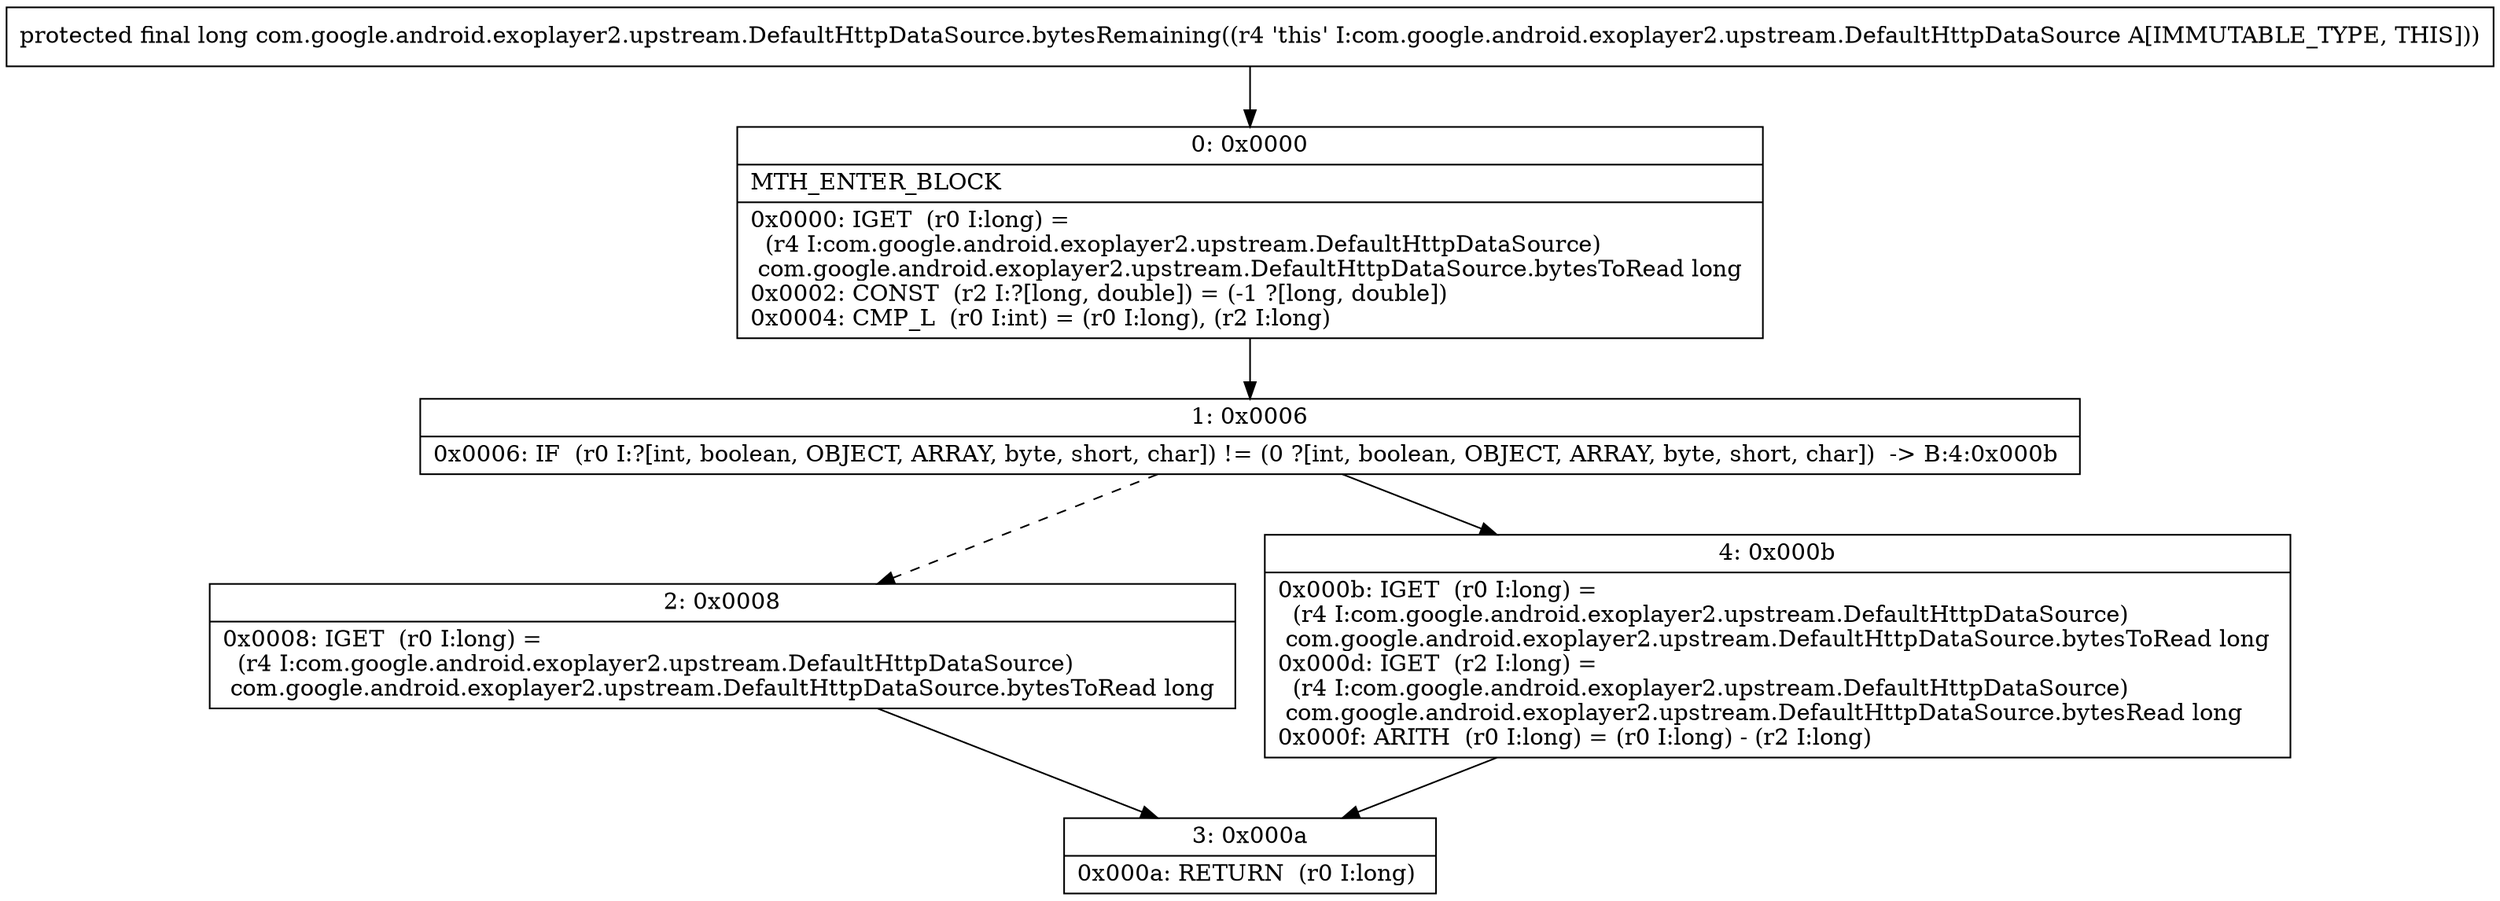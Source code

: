 digraph "CFG forcom.google.android.exoplayer2.upstream.DefaultHttpDataSource.bytesRemaining()J" {
Node_0 [shape=record,label="{0\:\ 0x0000|MTH_ENTER_BLOCK\l|0x0000: IGET  (r0 I:long) = \l  (r4 I:com.google.android.exoplayer2.upstream.DefaultHttpDataSource)\l com.google.android.exoplayer2.upstream.DefaultHttpDataSource.bytesToRead long \l0x0002: CONST  (r2 I:?[long, double]) = (\-1 ?[long, double]) \l0x0004: CMP_L  (r0 I:int) = (r0 I:long), (r2 I:long) \l}"];
Node_1 [shape=record,label="{1\:\ 0x0006|0x0006: IF  (r0 I:?[int, boolean, OBJECT, ARRAY, byte, short, char]) != (0 ?[int, boolean, OBJECT, ARRAY, byte, short, char])  \-\> B:4:0x000b \l}"];
Node_2 [shape=record,label="{2\:\ 0x0008|0x0008: IGET  (r0 I:long) = \l  (r4 I:com.google.android.exoplayer2.upstream.DefaultHttpDataSource)\l com.google.android.exoplayer2.upstream.DefaultHttpDataSource.bytesToRead long \l}"];
Node_3 [shape=record,label="{3\:\ 0x000a|0x000a: RETURN  (r0 I:long) \l}"];
Node_4 [shape=record,label="{4\:\ 0x000b|0x000b: IGET  (r0 I:long) = \l  (r4 I:com.google.android.exoplayer2.upstream.DefaultHttpDataSource)\l com.google.android.exoplayer2.upstream.DefaultHttpDataSource.bytesToRead long \l0x000d: IGET  (r2 I:long) = \l  (r4 I:com.google.android.exoplayer2.upstream.DefaultHttpDataSource)\l com.google.android.exoplayer2.upstream.DefaultHttpDataSource.bytesRead long \l0x000f: ARITH  (r0 I:long) = (r0 I:long) \- (r2 I:long) \l}"];
MethodNode[shape=record,label="{protected final long com.google.android.exoplayer2.upstream.DefaultHttpDataSource.bytesRemaining((r4 'this' I:com.google.android.exoplayer2.upstream.DefaultHttpDataSource A[IMMUTABLE_TYPE, THIS])) }"];
MethodNode -> Node_0;
Node_0 -> Node_1;
Node_1 -> Node_2[style=dashed];
Node_1 -> Node_4;
Node_2 -> Node_3;
Node_4 -> Node_3;
}

